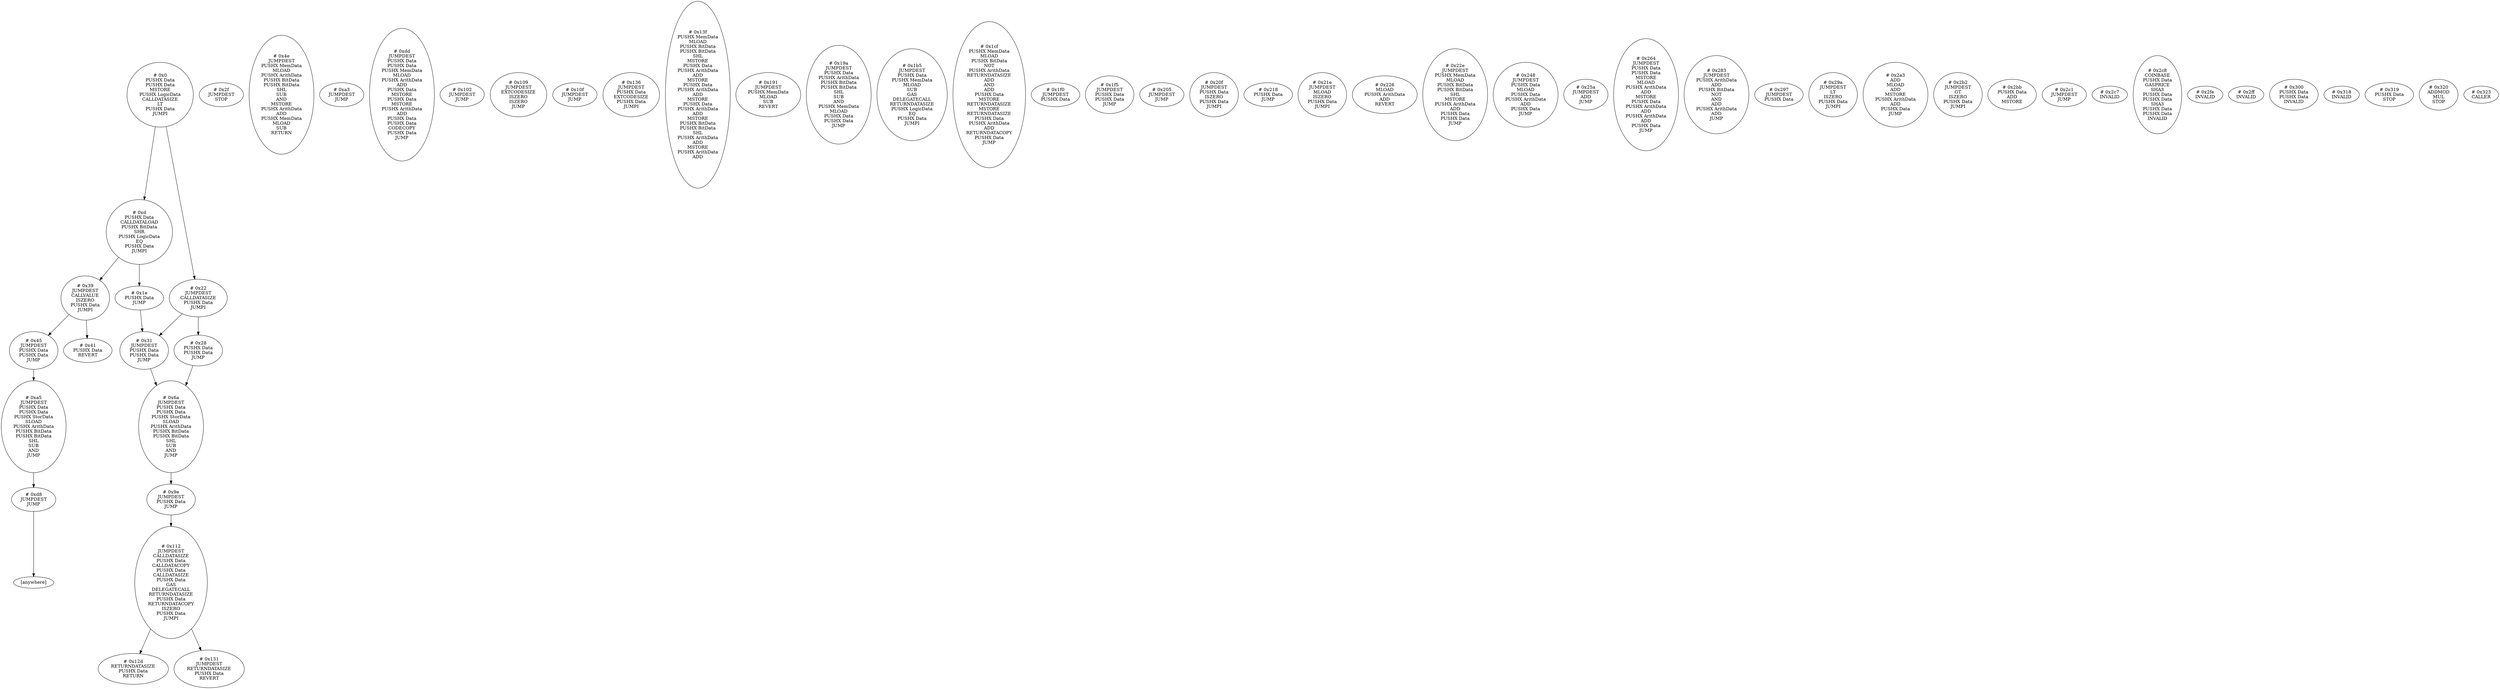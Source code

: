 /* Generated by GvGen v.1.0 (https://www.github.com/stricaud/gvgen) */

digraph G {
compound=true;
   node1 [label="[anywhere]"];
   node2 [label="# 0x0
PUSHX Data
PUSHX Data
MSTORE
PUSHX LogicData
CALLDATASIZE
LT
PUSHX Data
JUMPI
"];
   node3 [label="# 0xd
PUSHX Data
CALLDATALOAD
PUSHX BitData
SHR
PUSHX LogicData
EQ
PUSHX Data
JUMPI
"];
   node4 [label="# 0x1e
PUSHX Data
JUMP
"];
   node5 [label="# 0x22
JUMPDEST
CALLDATASIZE
PUSHX Data
JUMPI
"];
   node6 [label="# 0x28
PUSHX Data
PUSHX Data
JUMP
"];
   node7 [label="# 0x2f
JUMPDEST
STOP
"];
   node8 [label="# 0x31
JUMPDEST
PUSHX Data
PUSHX Data
JUMP
"];
   node9 [label="# 0x39
JUMPDEST
CALLVALUE
ISZERO
PUSHX Data
JUMPI
"];
   node10 [label="# 0x41
PUSHX Data
REVERT
"];
   node11 [label="# 0x45
JUMPDEST
PUSHX Data
PUSHX Data
JUMP
"];
   node12 [label="# 0x4e
JUMPDEST
PUSHX MemData
MLOAD
PUSHX ArithData
PUSHX BitData
PUSHX BitData
SHL
SUB
AND
MSTORE
PUSHX ArithData
ADD
PUSHX MemData
MLOAD
SUB
RETURN
"];
   node13 [label="# 0x6a
JUMPDEST
PUSHX Data
PUSHX Data
PUSHX StorData
SLOAD
PUSHX ArithData
PUSHX BitData
PUSHX BitData
SHL
SUB
AND
JUMP
"];
   node14 [label="# 0x9e
JUMPDEST
PUSHX Data
JUMP
"];
   node15 [label="# 0xa3
JUMPDEST
JUMP
"];
   node16 [label="# 0xa5
JUMPDEST
PUSHX Data
PUSHX Data
PUSHX StorData
SLOAD
PUSHX ArithData
PUSHX BitData
PUSHX BitData
SHL
SUB
AND
JUMP
"];
   node17 [label="# 0xd8
JUMPDEST
JUMP
"];
   node18 [label="# 0xdd
JUMPDEST
PUSHX Data
PUSHX Data
PUSHX MemData
MLOAD
PUSHX ArithData
ADD
PUSHX Data
MSTORE
PUSHX Data
MSTORE
PUSHX ArithData
ADD
PUSHX Data
PUSHX Data
CODECOPY
PUSHX Data
JUMP
"];
   node19 [label="# 0x102
JUMPDEST
JUMP
"];
   node20 [label="# 0x109
JUMPDEST
EXTCODESIZE
ISZERO
ISZERO
JUMP
"];
   node21 [label="# 0x10f
JUMPDEST
JUMP
"];
   node22 [label="# 0x112
JUMPDEST
CALLDATASIZE
PUSHX Data
CALLDATACOPY
PUSHX Data
CALLDATASIZE
PUSHX Data
GAS
DELEGATECALL
RETURNDATASIZE
PUSHX Data
RETURNDATACOPY
ISZERO
PUSHX Data
JUMPI
"];
   node23 [label="# 0x12d
RETURNDATASIZE
PUSHX Data
RETURN
"];
   node24 [label="# 0x131
JUMPDEST
RETURNDATASIZE
PUSHX Data
REVERT
"];
   node25 [label="# 0x136
JUMPDEST
PUSHX Data
EXTCODESIZE
PUSHX Data
JUMPI
"];
   node26 [label="# 0x13f
PUSHX MemData
MLOAD
PUSHX BitData
PUSHX BitData
SHL
MSTORE
PUSHX Data
PUSHX ArithData
ADD
MSTORE
PUSHX Data
PUSHX ArithData
ADD
MSTORE
PUSHX Data
PUSHX ArithData
ADD
MSTORE
PUSHX BitData
PUSHX BitData
SHL
PUSHX ArithData
ADD
MSTORE
PUSHX ArithData
ADD
"];
   node27 [label="# 0x191
JUMPDEST
PUSHX MemData
MLOAD
SUB
REVERT
"];
   node28 [label="# 0x19a
JUMPDEST
PUSHX Data
PUSHX ArithData
PUSHX BitData
PUSHX BitData
SHL
SUB
AND
PUSHX MemData
MLOAD
PUSHX Data
PUSHX Data
JUMP
"];
   node29 [label="# 0x1b5
JUMPDEST
PUSHX Data
PUSHX MemData
MLOAD
SUB
GAS
DELEGATECALL
RETURNDATASIZE
PUSHX LogicData
EQ
PUSHX Data
JUMPI
"];
   node30 [label="# 0x1cf
PUSHX MemData
MLOAD
PUSHX BitData
NOT
PUSHX ArithData
RETURNDATASIZE
ADD
AND
ADD
PUSHX Data
MSTORE
RETURNDATASIZE
MSTORE
RETURNDATASIZE
PUSHX Data
PUSHX ArithData
ADD
RETURNDATACOPY
PUSHX Data
JUMP
"];
   node31 [label="# 0x1f0
JUMPDEST
PUSHX Data
"];
   node32 [label="# 0x1f5
JUMPDEST
PUSHX Data
PUSHX Data
JUMP
"];
   node33 [label="# 0x205
JUMPDEST
JUMP
"];
   node34 [label="# 0x20f
JUMPDEST
PUSHX Data
ISZERO
PUSHX Data
JUMPI
"];
   node35 [label="# 0x218
PUSHX Data
JUMP
"];
   node36 [label="# 0x21e
JUMPDEST
MLOAD
ISZERO
PUSHX Data
JUMPI
"];
   node37 [label="# 0x226
MLOAD
PUSHX ArithData
ADD
REVERT
"];
   node38 [label="# 0x22e
JUMPDEST
PUSHX MemData
MLOAD
PUSHX BitData
PUSHX BitData
SHL
MSTORE
PUSHX ArithData
ADD
PUSHX Data
PUSHX Data
JUMP
"];
   node39 [label="# 0x248
JUMPDEST
PUSHX Data
MLOAD
PUSHX Data
PUSHX ArithData
ADD
PUSHX Data
JUMP
"];
   node40 [label="# 0x25a
JUMPDEST
ADD
JUMP
"];
   node41 [label="# 0x264
JUMPDEST
PUSHX Data
PUSHX Data
MSTORE
MLOAD
PUSHX ArithData
ADD
MSTORE
PUSHX Data
PUSHX ArithData
ADD
PUSHX ArithData
ADD
PUSHX Data
JUMP
"];
   node42 [label="# 0x283
JUMPDEST
PUSHX ArithData
ADD
PUSHX BitData
NOT
AND
ADD
PUSHX ArithData
ADD
JUMP
"];
   node43 [label="# 0x297
JUMPDEST
PUSHX Data
"];
   node44 [label="# 0x29a
JUMPDEST
LT
ISZERO
PUSHX Data
JUMPI
"];
   node45 [label="# 0x2a3
ADD
MLOAD
ADD
MSTORE
PUSHX ArithData
ADD
PUSHX Data
JUMP
"];
   node46 [label="# 0x2b2
JUMPDEST
GT
ISZERO
PUSHX Data
JUMPI
"];
   node47 [label="# 0x2bb
PUSHX Data
ADD
MSTORE
"];
   node48 [label="# 0x2c1
JUMPDEST
JUMP
"];
   node49 [label="# 0x2c7
INVALID
"];
   node50 [label="# 0x2c8
COINBASE
PUSHX Data
GASPRICE
SHA3
PUSHX Data
PUSHX Data
SHA3
PUSHX Data
PUSHX Data
INVALID
"];
   node51 [label="# 0x2fe
INVALID
"];
   node52 [label="# 0x2ff
INVALID
"];
   node53 [label="# 0x300
PUSHX Data
PUSHX Data
INVALID
"];
   node54 [label="# 0x318
INVALID
"];
   node55 [label="# 0x319
PUSHX Data
STOP
"];
   node56 [label="# 0x320
ADDMOD
MUL
STOP
"];
   node57 [label="# 0x323
CALLER
"];
node2->node5;
node2->node3;
node3->node9;
node3->node4;
node4->node8;
node5->node8;
node5->node6;
node6->node13;
node8->node13;
node9->node11;
node9->node10;
node11->node16;
node13->node14;
node14->node22;
node16->node17;
node17->node1;
node22->node24;
node22->node23;
}
